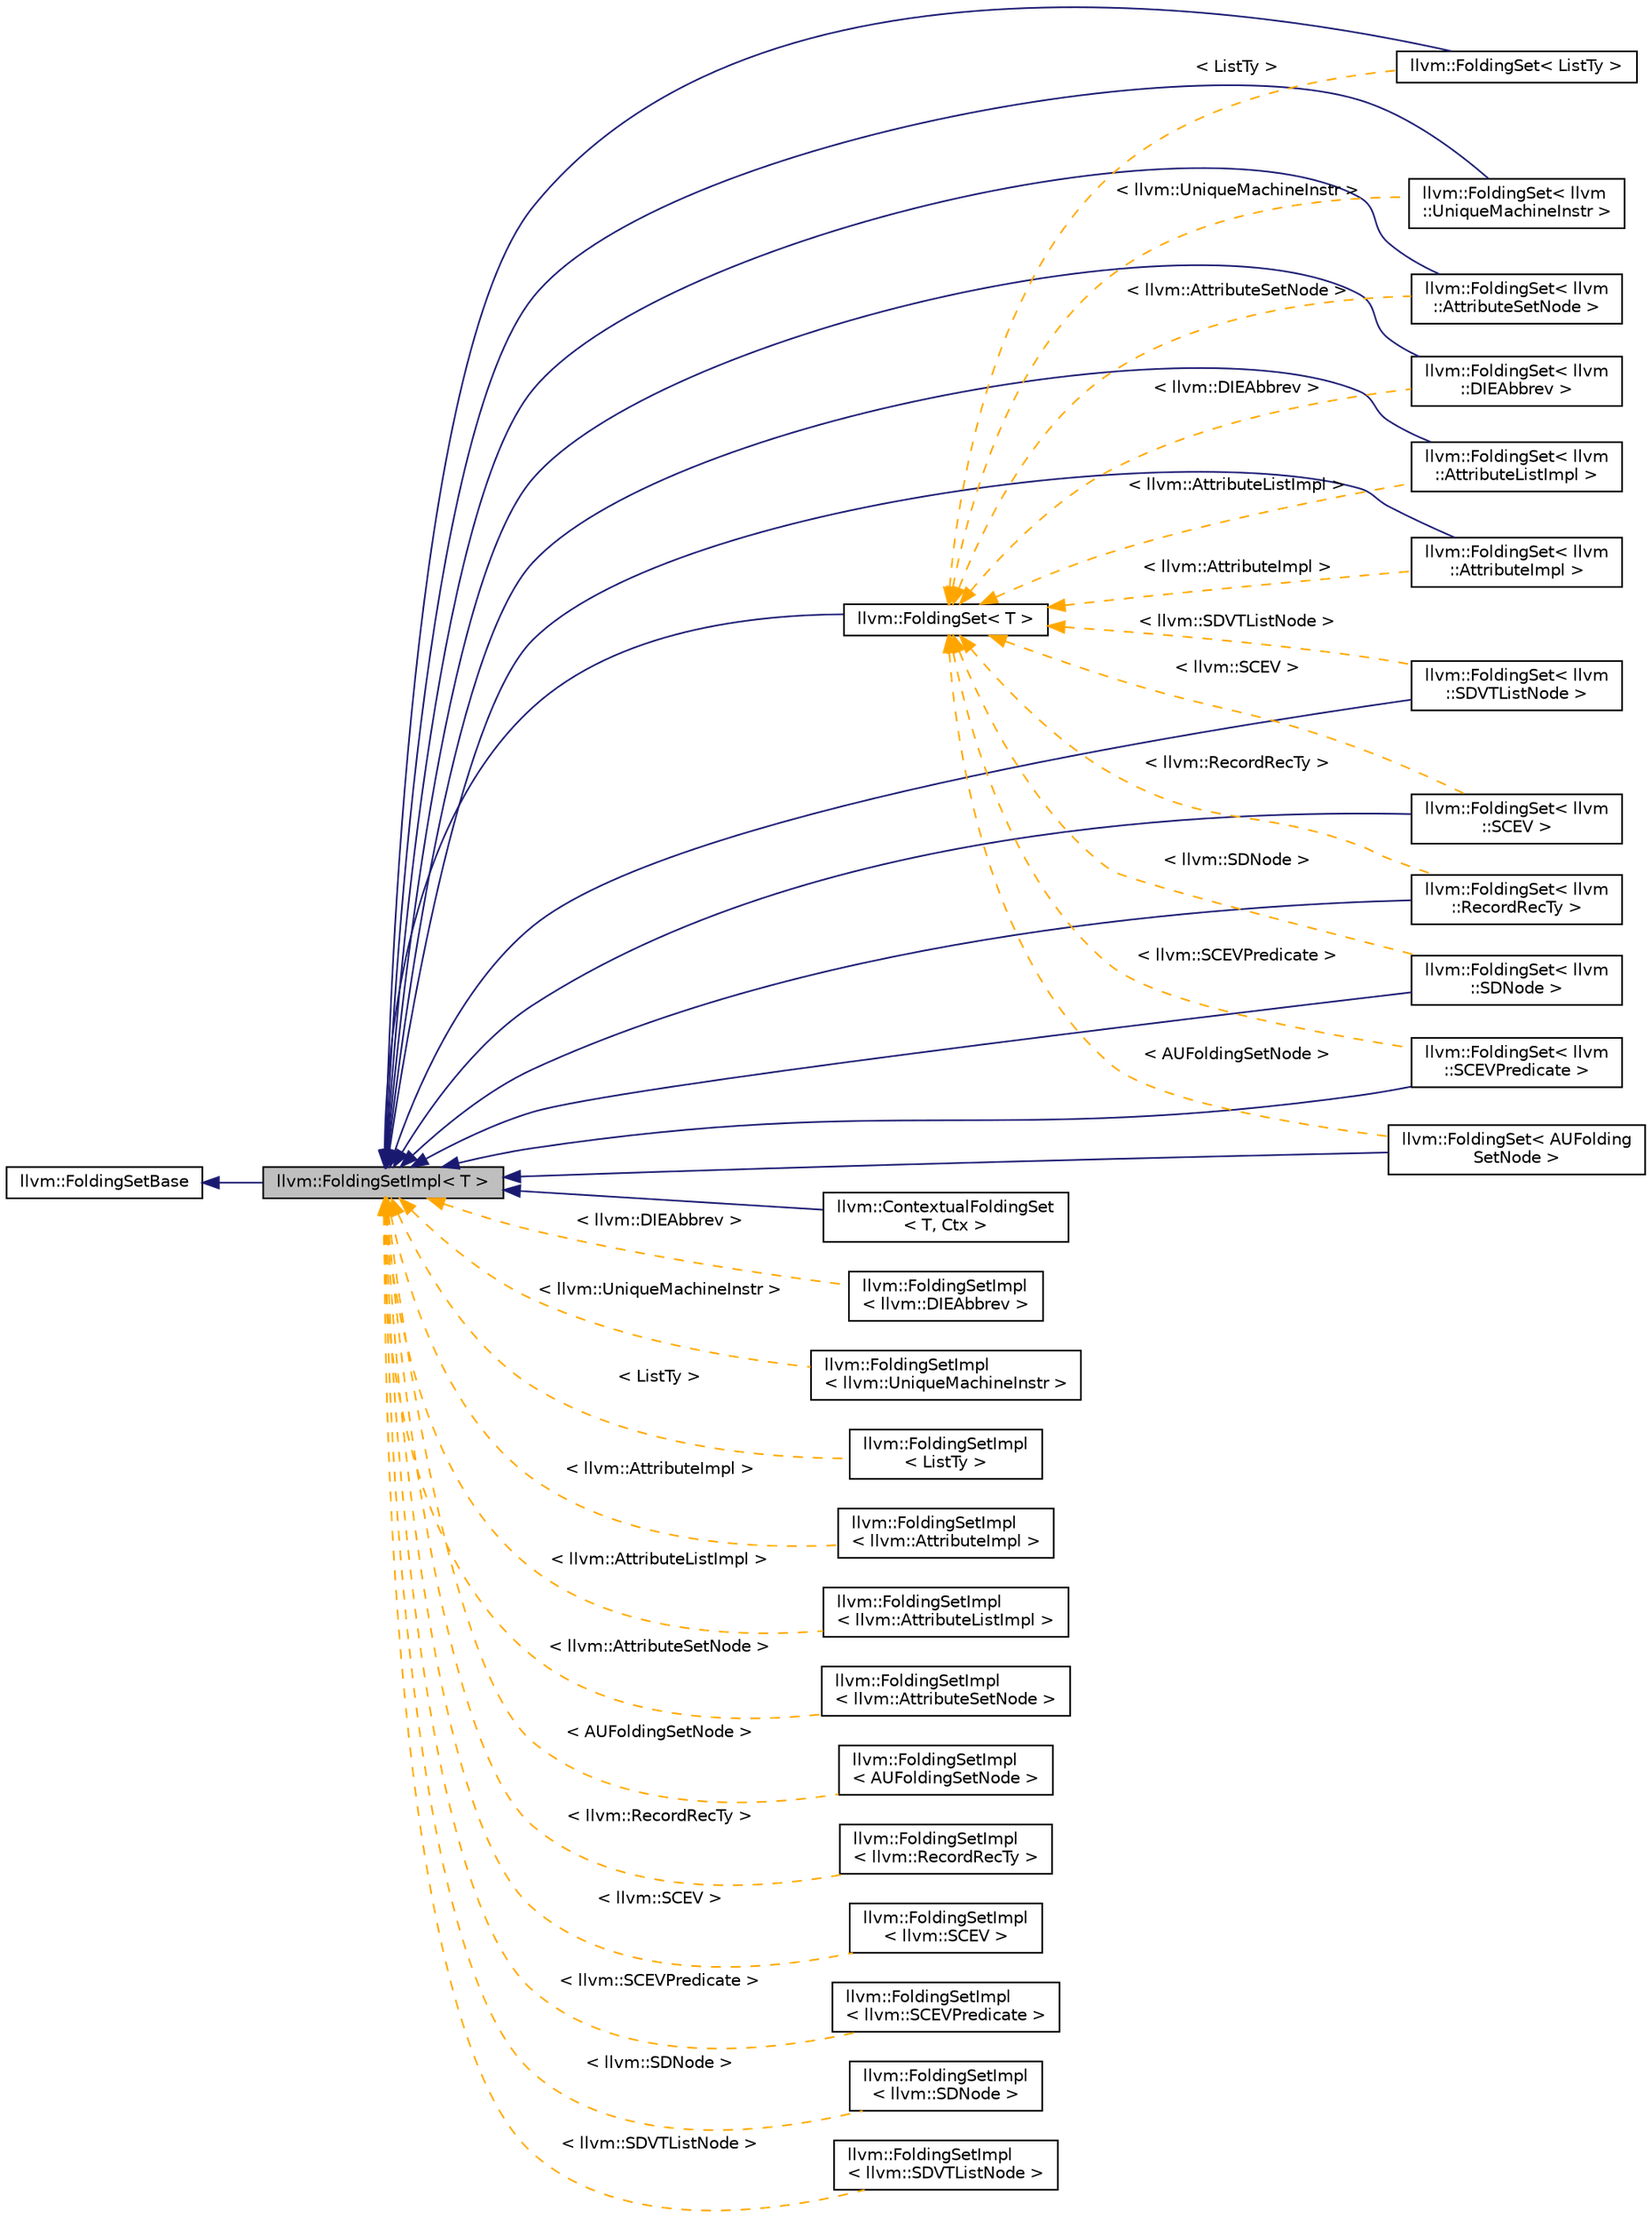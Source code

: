 digraph "llvm::FoldingSetImpl&lt; T &gt;"
{
 // LATEX_PDF_SIZE
  bgcolor="transparent";
  edge [fontname="Helvetica",fontsize="10",labelfontname="Helvetica",labelfontsize="10"];
  node [fontname="Helvetica",fontsize="10",shape="box"];
  rankdir="LR";
  Node1 [label="llvm::FoldingSetImpl\< T \>",height=0.2,width=0.4,color="black", fillcolor="grey75", style="filled", fontcolor="black",tooltip="FoldingSetImpl - An implementation detail that lets us share code between FoldingSet and ContextualFo..."];
  Node2 -> Node1 [dir="back",color="midnightblue",fontsize="10",style="solid",fontname="Helvetica"];
  Node2 [label="llvm::FoldingSetBase",height=0.2,width=0.4,color="black",URL="$classllvm_1_1FoldingSetBase.html",tooltip="FoldingSetBase - Implements the folding set functionality."];
  Node1 -> Node3 [dir="back",color="midnightblue",fontsize="10",style="solid",fontname="Helvetica"];
  Node3 [label="llvm::FoldingSet\< llvm\l::DIEAbbrev \>",height=0.2,width=0.4,color="black",URL="$classllvm_1_1FoldingSet.html",tooltip=" "];
  Node1 -> Node4 [dir="back",color="midnightblue",fontsize="10",style="solid",fontname="Helvetica"];
  Node4 [label="llvm::FoldingSet\< llvm\l::UniqueMachineInstr \>",height=0.2,width=0.4,color="black",URL="$classllvm_1_1FoldingSet.html",tooltip=" "];
  Node1 -> Node5 [dir="back",color="midnightblue",fontsize="10",style="solid",fontname="Helvetica"];
  Node5 [label="llvm::FoldingSet\< ListTy \>",height=0.2,width=0.4,color="black",URL="$classllvm_1_1FoldingSet.html",tooltip=" "];
  Node1 -> Node6 [dir="back",color="midnightblue",fontsize="10",style="solid",fontname="Helvetica"];
  Node6 [label="llvm::FoldingSet\< llvm\l::AttributeImpl \>",height=0.2,width=0.4,color="black",URL="$classllvm_1_1FoldingSet.html",tooltip=" "];
  Node1 -> Node7 [dir="back",color="midnightblue",fontsize="10",style="solid",fontname="Helvetica"];
  Node7 [label="llvm::FoldingSet\< llvm\l::AttributeListImpl \>",height=0.2,width=0.4,color="black",URL="$classllvm_1_1FoldingSet.html",tooltip=" "];
  Node1 -> Node8 [dir="back",color="midnightblue",fontsize="10",style="solid",fontname="Helvetica"];
  Node8 [label="llvm::FoldingSet\< llvm\l::AttributeSetNode \>",height=0.2,width=0.4,color="black",URL="$classllvm_1_1FoldingSet.html",tooltip=" "];
  Node1 -> Node9 [dir="back",color="midnightblue",fontsize="10",style="solid",fontname="Helvetica"];
  Node9 [label="llvm::FoldingSet\< AUFolding\lSetNode \>",height=0.2,width=0.4,color="black",URL="$classllvm_1_1FoldingSet.html",tooltip=" "];
  Node1 -> Node10 [dir="back",color="midnightblue",fontsize="10",style="solid",fontname="Helvetica"];
  Node10 [label="llvm::FoldingSet\< llvm\l::RecordRecTy \>",height=0.2,width=0.4,color="black",URL="$classllvm_1_1FoldingSet.html",tooltip=" "];
  Node1 -> Node11 [dir="back",color="midnightblue",fontsize="10",style="solid",fontname="Helvetica"];
  Node11 [label="llvm::FoldingSet\< llvm\l::SCEV \>",height=0.2,width=0.4,color="black",URL="$classllvm_1_1FoldingSet.html",tooltip=" "];
  Node1 -> Node12 [dir="back",color="midnightblue",fontsize="10",style="solid",fontname="Helvetica"];
  Node12 [label="llvm::FoldingSet\< llvm\l::SCEVPredicate \>",height=0.2,width=0.4,color="black",URL="$classllvm_1_1FoldingSet.html",tooltip=" "];
  Node1 -> Node13 [dir="back",color="midnightblue",fontsize="10",style="solid",fontname="Helvetica"];
  Node13 [label="llvm::FoldingSet\< llvm\l::SDNode \>",height=0.2,width=0.4,color="black",URL="$classllvm_1_1FoldingSet.html",tooltip=" "];
  Node1 -> Node14 [dir="back",color="midnightblue",fontsize="10",style="solid",fontname="Helvetica"];
  Node14 [label="llvm::FoldingSet\< llvm\l::SDVTListNode \>",height=0.2,width=0.4,color="black",URL="$classllvm_1_1FoldingSet.html",tooltip=" "];
  Node1 -> Node15 [dir="back",color="midnightblue",fontsize="10",style="solid",fontname="Helvetica"];
  Node15 [label="llvm::ContextualFoldingSet\l\< T, Ctx \>",height=0.2,width=0.4,color="black",URL="$classllvm_1_1ContextualFoldingSet.html",tooltip="ContextualFoldingSet - This template class is a further refinement of FoldingSet which provides a con..."];
  Node1 -> Node16 [dir="back",color="midnightblue",fontsize="10",style="solid",fontname="Helvetica"];
  Node16 [label="llvm::FoldingSet\< T \>",height=0.2,width=0.4,color="black",URL="$classllvm_1_1FoldingSet.html",tooltip="FoldingSet - This template class is used to instantiate a specialized implementation of the folding s..."];
  Node16 -> Node3 [dir="back",color="orange",fontsize="10",style="dashed",label=" \< llvm::DIEAbbrev \>" ,fontname="Helvetica"];
  Node16 -> Node4 [dir="back",color="orange",fontsize="10",style="dashed",label=" \< llvm::UniqueMachineInstr \>" ,fontname="Helvetica"];
  Node16 -> Node5 [dir="back",color="orange",fontsize="10",style="dashed",label=" \< ListTy \>" ,fontname="Helvetica"];
  Node16 -> Node6 [dir="back",color="orange",fontsize="10",style="dashed",label=" \< llvm::AttributeImpl \>" ,fontname="Helvetica"];
  Node16 -> Node7 [dir="back",color="orange",fontsize="10",style="dashed",label=" \< llvm::AttributeListImpl \>" ,fontname="Helvetica"];
  Node16 -> Node8 [dir="back",color="orange",fontsize="10",style="dashed",label=" \< llvm::AttributeSetNode \>" ,fontname="Helvetica"];
  Node16 -> Node9 [dir="back",color="orange",fontsize="10",style="dashed",label=" \< AUFoldingSetNode \>" ,fontname="Helvetica"];
  Node16 -> Node10 [dir="back",color="orange",fontsize="10",style="dashed",label=" \< llvm::RecordRecTy \>" ,fontname="Helvetica"];
  Node16 -> Node11 [dir="back",color="orange",fontsize="10",style="dashed",label=" \< llvm::SCEV \>" ,fontname="Helvetica"];
  Node16 -> Node12 [dir="back",color="orange",fontsize="10",style="dashed",label=" \< llvm::SCEVPredicate \>" ,fontname="Helvetica"];
  Node16 -> Node13 [dir="back",color="orange",fontsize="10",style="dashed",label=" \< llvm::SDNode \>" ,fontname="Helvetica"];
  Node16 -> Node14 [dir="back",color="orange",fontsize="10",style="dashed",label=" \< llvm::SDVTListNode \>" ,fontname="Helvetica"];
  Node1 -> Node17 [dir="back",color="orange",fontsize="10",style="dashed",label=" \< llvm::DIEAbbrev \>" ,fontname="Helvetica"];
  Node17 [label="llvm::FoldingSetImpl\l\< llvm::DIEAbbrev \>",height=0.2,width=0.4,color="black",URL="$classllvm_1_1FoldingSetImpl.html",tooltip=" "];
  Node1 -> Node18 [dir="back",color="orange",fontsize="10",style="dashed",label=" \< llvm::UniqueMachineInstr \>" ,fontname="Helvetica"];
  Node18 [label="llvm::FoldingSetImpl\l\< llvm::UniqueMachineInstr \>",height=0.2,width=0.4,color="black",URL="$classllvm_1_1FoldingSetImpl.html",tooltip=" "];
  Node1 -> Node19 [dir="back",color="orange",fontsize="10",style="dashed",label=" \< ListTy \>" ,fontname="Helvetica"];
  Node19 [label="llvm::FoldingSetImpl\l\< ListTy \>",height=0.2,width=0.4,color="black",URL="$classllvm_1_1FoldingSetImpl.html",tooltip=" "];
  Node1 -> Node20 [dir="back",color="orange",fontsize="10",style="dashed",label=" \< llvm::AttributeImpl \>" ,fontname="Helvetica"];
  Node20 [label="llvm::FoldingSetImpl\l\< llvm::AttributeImpl \>",height=0.2,width=0.4,color="black",URL="$classllvm_1_1FoldingSetImpl.html",tooltip=" "];
  Node1 -> Node21 [dir="back",color="orange",fontsize="10",style="dashed",label=" \< llvm::AttributeListImpl \>" ,fontname="Helvetica"];
  Node21 [label="llvm::FoldingSetImpl\l\< llvm::AttributeListImpl \>",height=0.2,width=0.4,color="black",URL="$classllvm_1_1FoldingSetImpl.html",tooltip=" "];
  Node1 -> Node22 [dir="back",color="orange",fontsize="10",style="dashed",label=" \< llvm::AttributeSetNode \>" ,fontname="Helvetica"];
  Node22 [label="llvm::FoldingSetImpl\l\< llvm::AttributeSetNode \>",height=0.2,width=0.4,color="black",URL="$classllvm_1_1FoldingSetImpl.html",tooltip=" "];
  Node1 -> Node23 [dir="back",color="orange",fontsize="10",style="dashed",label=" \< AUFoldingSetNode \>" ,fontname="Helvetica"];
  Node23 [label="llvm::FoldingSetImpl\l\< AUFoldingSetNode \>",height=0.2,width=0.4,color="black",URL="$classllvm_1_1FoldingSetImpl.html",tooltip=" "];
  Node1 -> Node24 [dir="back",color="orange",fontsize="10",style="dashed",label=" \< llvm::RecordRecTy \>" ,fontname="Helvetica"];
  Node24 [label="llvm::FoldingSetImpl\l\< llvm::RecordRecTy \>",height=0.2,width=0.4,color="black",URL="$classllvm_1_1FoldingSetImpl.html",tooltip=" "];
  Node1 -> Node25 [dir="back",color="orange",fontsize="10",style="dashed",label=" \< llvm::SCEV \>" ,fontname="Helvetica"];
  Node25 [label="llvm::FoldingSetImpl\l\< llvm::SCEV \>",height=0.2,width=0.4,color="black",URL="$classllvm_1_1FoldingSetImpl.html",tooltip=" "];
  Node1 -> Node26 [dir="back",color="orange",fontsize="10",style="dashed",label=" \< llvm::SCEVPredicate \>" ,fontname="Helvetica"];
  Node26 [label="llvm::FoldingSetImpl\l\< llvm::SCEVPredicate \>",height=0.2,width=0.4,color="black",URL="$classllvm_1_1FoldingSetImpl.html",tooltip=" "];
  Node1 -> Node27 [dir="back",color="orange",fontsize="10",style="dashed",label=" \< llvm::SDNode \>" ,fontname="Helvetica"];
  Node27 [label="llvm::FoldingSetImpl\l\< llvm::SDNode \>",height=0.2,width=0.4,color="black",URL="$classllvm_1_1FoldingSetImpl.html",tooltip=" "];
  Node1 -> Node28 [dir="back",color="orange",fontsize="10",style="dashed",label=" \< llvm::SDVTListNode \>" ,fontname="Helvetica"];
  Node28 [label="llvm::FoldingSetImpl\l\< llvm::SDVTListNode \>",height=0.2,width=0.4,color="black",URL="$classllvm_1_1FoldingSetImpl.html",tooltip=" "];
}
